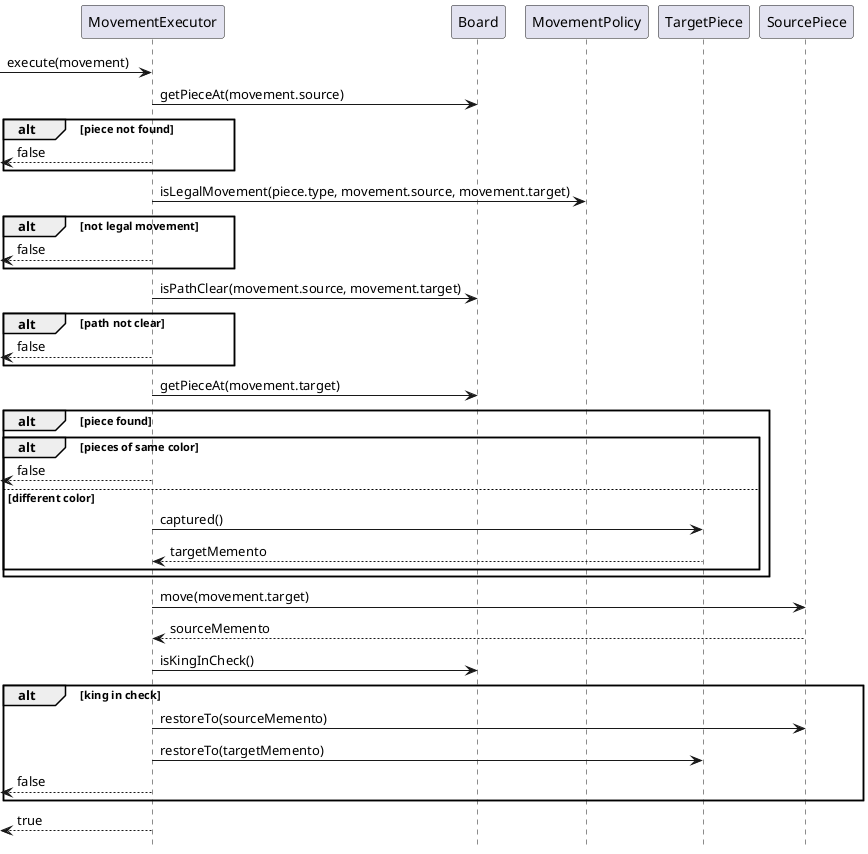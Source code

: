 @startuml

[-> MovementExecutor: execute(movement)

MovementExecutor -> Board: getPieceAt(movement.source)
alt piece not found
	MovementExecutor -->[: false
end

MovementExecutor -> MovementPolicy: isLegalMovement(piece.type, movement.source, movement.target)
alt not legal movement
	MovementExecutor -->[: false
end

MovementExecutor -> Board: isPathClear(movement.source, movement.target)
alt path not clear
	MovementExecutor -->[: false
end

MovementExecutor -> Board: getPieceAt(movement.target)
alt piece found
	alt pieces of same color
		MovementExecutor -->[: false
	else different color
		MovementExecutor -> TargetPiece: captured()
		TargetPiece --> MovementExecutor: targetMemento
	end
end

MovementExecutor -> SourcePiece: move(movement.target)
SourcePiece --> MovementExecutor: sourceMemento

MovementExecutor -> Board: isKingInCheck()
alt king in check
	MovementExecutor -> SourcePiece: restoreTo(sourceMemento)
	MovementExecutor -> TargetPiece: restoreTo(targetMemento)
	MovementExecutor -->[: false
end

MovementExecutor -->[: true

hide footbox
@enduml